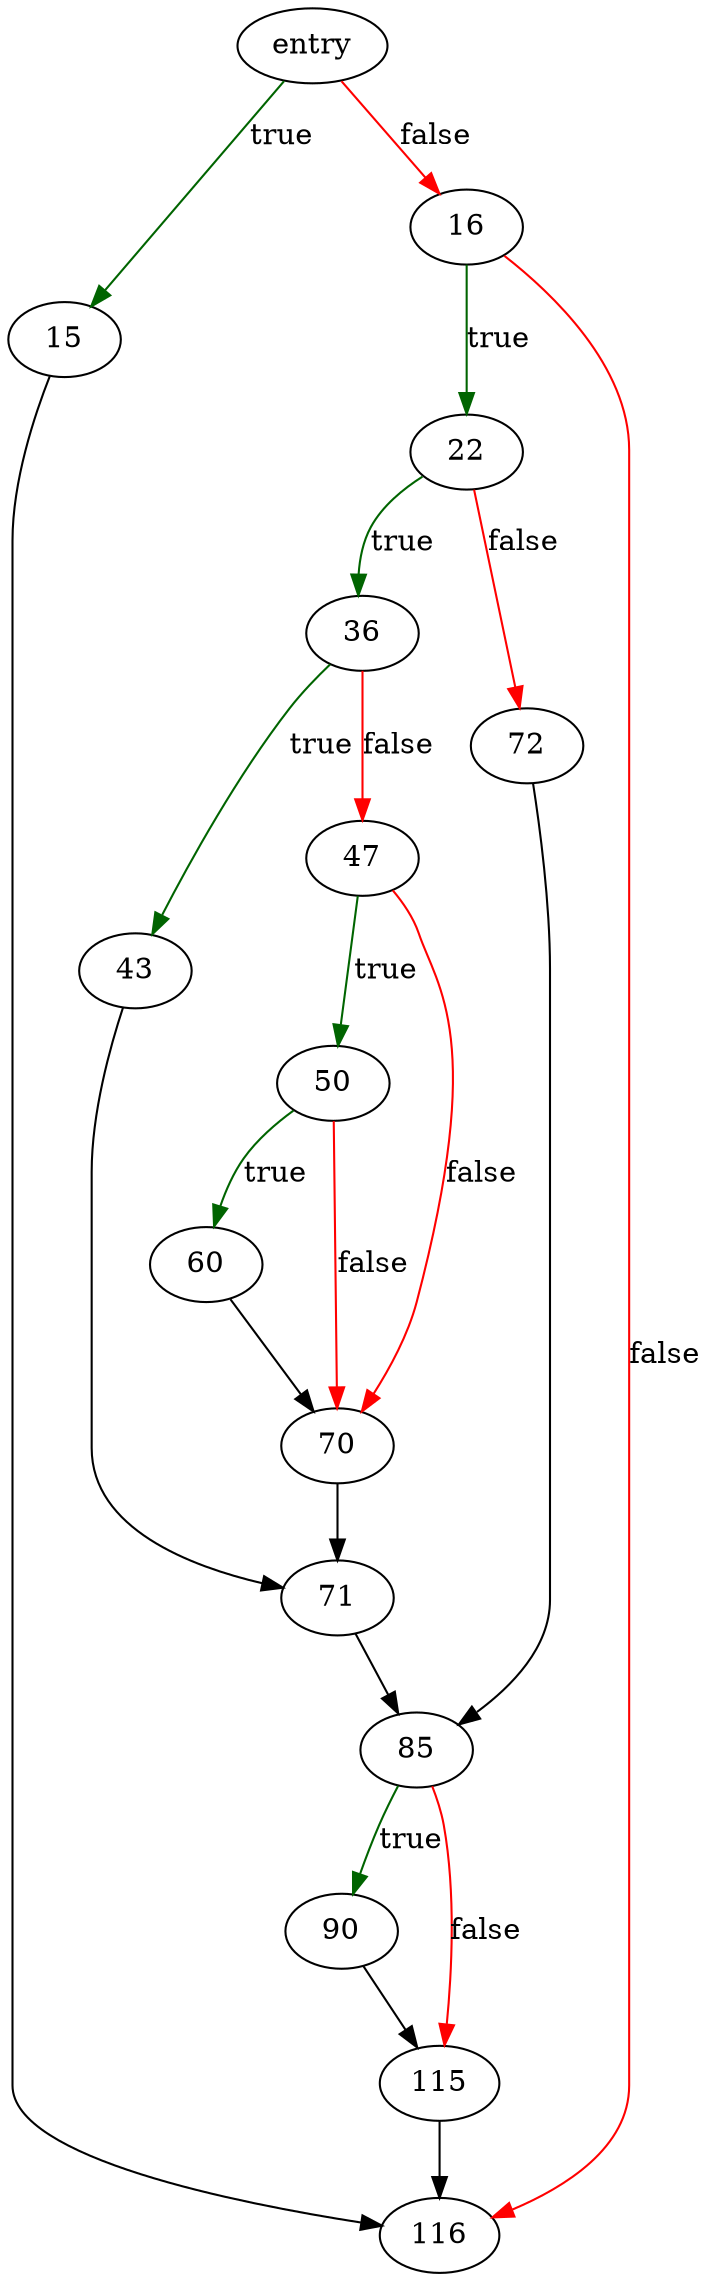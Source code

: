 digraph "computeLimitRegisters" {
	// Node definitions.
	3 [label=entry];
	15;
	16;
	22;
	36;
	43;
	47;
	50;
	60;
	70;
	71;
	72;
	85;
	90;
	115;
	116;

	// Edge definitions.
	3 -> 15 [
		color=darkgreen
		label=true
	];
	3 -> 16 [
		color=red
		label=false
	];
	15 -> 116;
	16 -> 22 [
		color=darkgreen
		label=true
	];
	16 -> 116 [
		color=red
		label=false
	];
	22 -> 36 [
		color=darkgreen
		label=true
	];
	22 -> 72 [
		color=red
		label=false
	];
	36 -> 43 [
		color=darkgreen
		label=true
	];
	36 -> 47 [
		color=red
		label=false
	];
	43 -> 71;
	47 -> 50 [
		color=darkgreen
		label=true
	];
	47 -> 70 [
		color=red
		label=false
	];
	50 -> 60 [
		color=darkgreen
		label=true
	];
	50 -> 70 [
		color=red
		label=false
	];
	60 -> 70;
	70 -> 71;
	71 -> 85;
	72 -> 85;
	85 -> 90 [
		color=darkgreen
		label=true
	];
	85 -> 115 [
		color=red
		label=false
	];
	90 -> 115;
	115 -> 116;
}